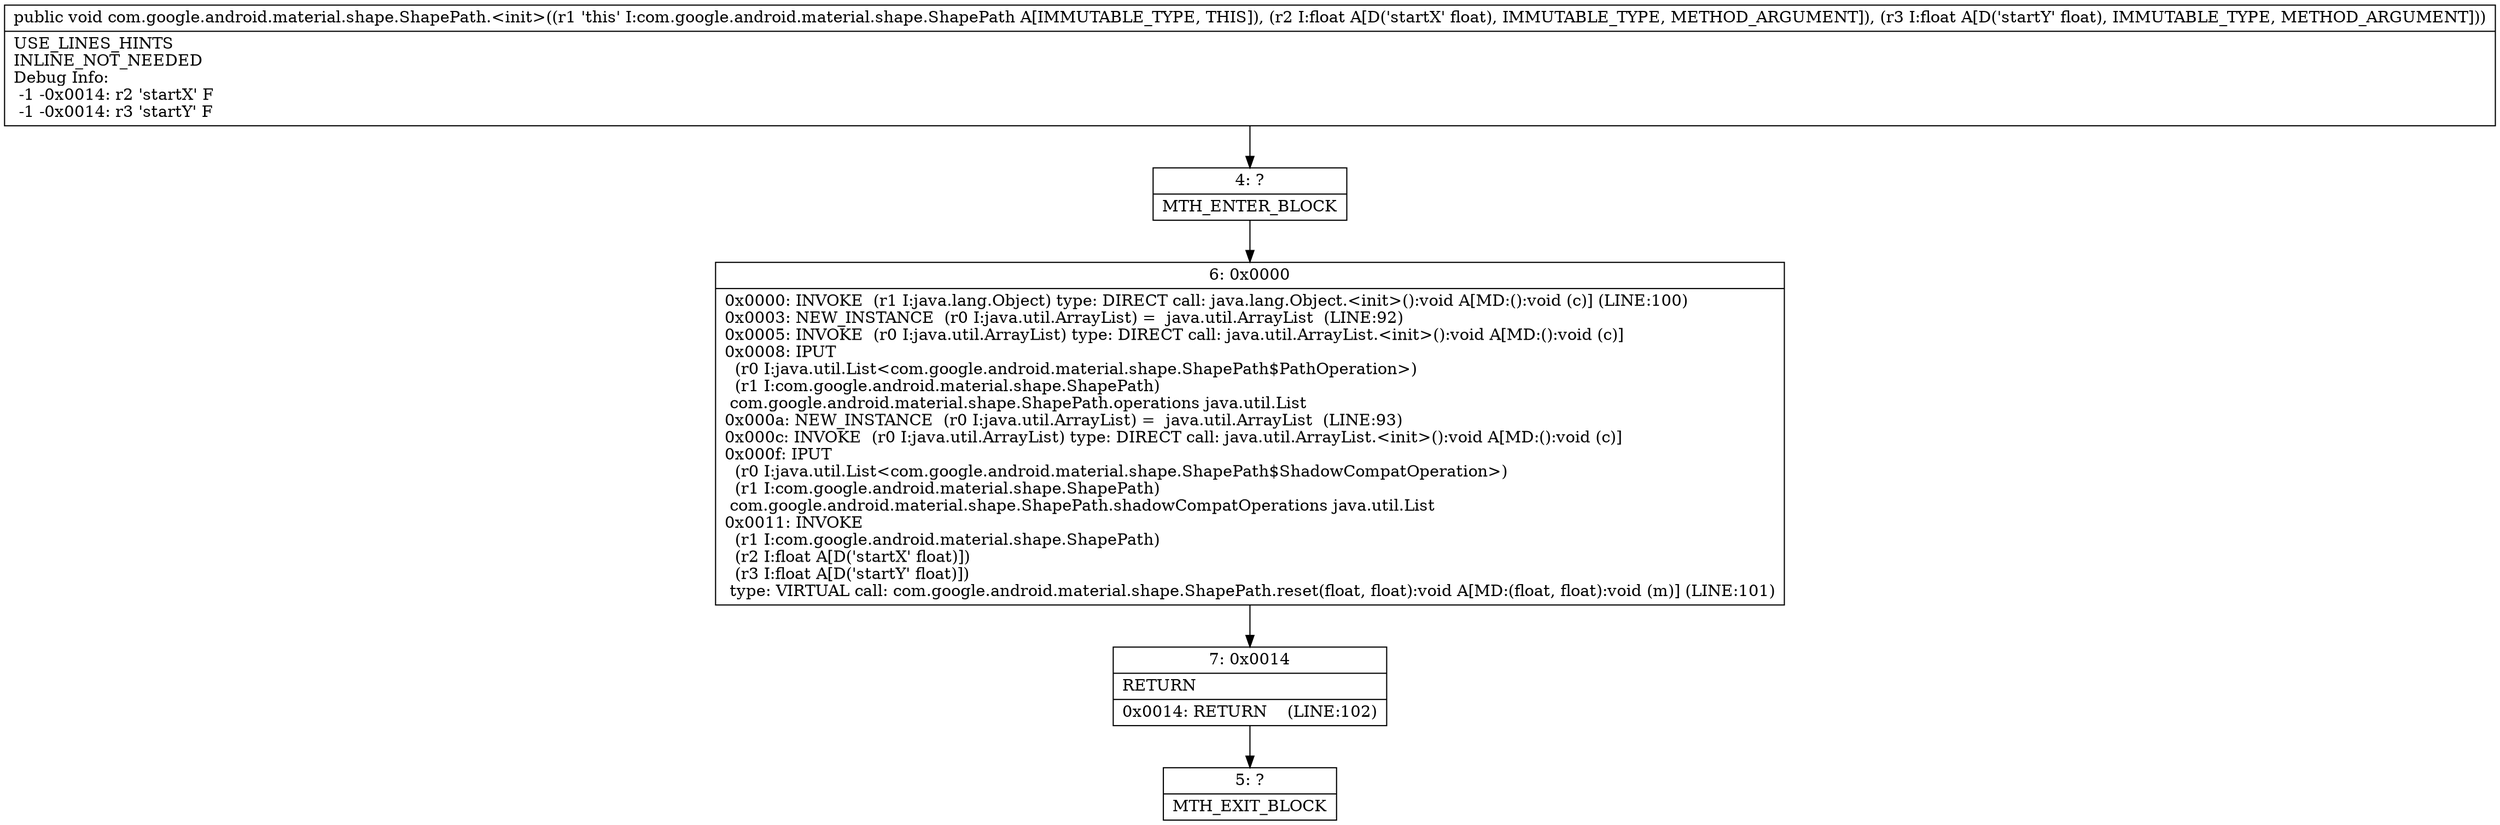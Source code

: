 digraph "CFG forcom.google.android.material.shape.ShapePath.\<init\>(FF)V" {
Node_4 [shape=record,label="{4\:\ ?|MTH_ENTER_BLOCK\l}"];
Node_6 [shape=record,label="{6\:\ 0x0000|0x0000: INVOKE  (r1 I:java.lang.Object) type: DIRECT call: java.lang.Object.\<init\>():void A[MD:():void (c)] (LINE:100)\l0x0003: NEW_INSTANCE  (r0 I:java.util.ArrayList) =  java.util.ArrayList  (LINE:92)\l0x0005: INVOKE  (r0 I:java.util.ArrayList) type: DIRECT call: java.util.ArrayList.\<init\>():void A[MD:():void (c)]\l0x0008: IPUT  \l  (r0 I:java.util.List\<com.google.android.material.shape.ShapePath$PathOperation\>)\l  (r1 I:com.google.android.material.shape.ShapePath)\l com.google.android.material.shape.ShapePath.operations java.util.List \l0x000a: NEW_INSTANCE  (r0 I:java.util.ArrayList) =  java.util.ArrayList  (LINE:93)\l0x000c: INVOKE  (r0 I:java.util.ArrayList) type: DIRECT call: java.util.ArrayList.\<init\>():void A[MD:():void (c)]\l0x000f: IPUT  \l  (r0 I:java.util.List\<com.google.android.material.shape.ShapePath$ShadowCompatOperation\>)\l  (r1 I:com.google.android.material.shape.ShapePath)\l com.google.android.material.shape.ShapePath.shadowCompatOperations java.util.List \l0x0011: INVOKE  \l  (r1 I:com.google.android.material.shape.ShapePath)\l  (r2 I:float A[D('startX' float)])\l  (r3 I:float A[D('startY' float)])\l type: VIRTUAL call: com.google.android.material.shape.ShapePath.reset(float, float):void A[MD:(float, float):void (m)] (LINE:101)\l}"];
Node_7 [shape=record,label="{7\:\ 0x0014|RETURN\l|0x0014: RETURN    (LINE:102)\l}"];
Node_5 [shape=record,label="{5\:\ ?|MTH_EXIT_BLOCK\l}"];
MethodNode[shape=record,label="{public void com.google.android.material.shape.ShapePath.\<init\>((r1 'this' I:com.google.android.material.shape.ShapePath A[IMMUTABLE_TYPE, THIS]), (r2 I:float A[D('startX' float), IMMUTABLE_TYPE, METHOD_ARGUMENT]), (r3 I:float A[D('startY' float), IMMUTABLE_TYPE, METHOD_ARGUMENT]))  | USE_LINES_HINTS\lINLINE_NOT_NEEDED\lDebug Info:\l  \-1 \-0x0014: r2 'startX' F\l  \-1 \-0x0014: r3 'startY' F\l}"];
MethodNode -> Node_4;Node_4 -> Node_6;
Node_6 -> Node_7;
Node_7 -> Node_5;
}


